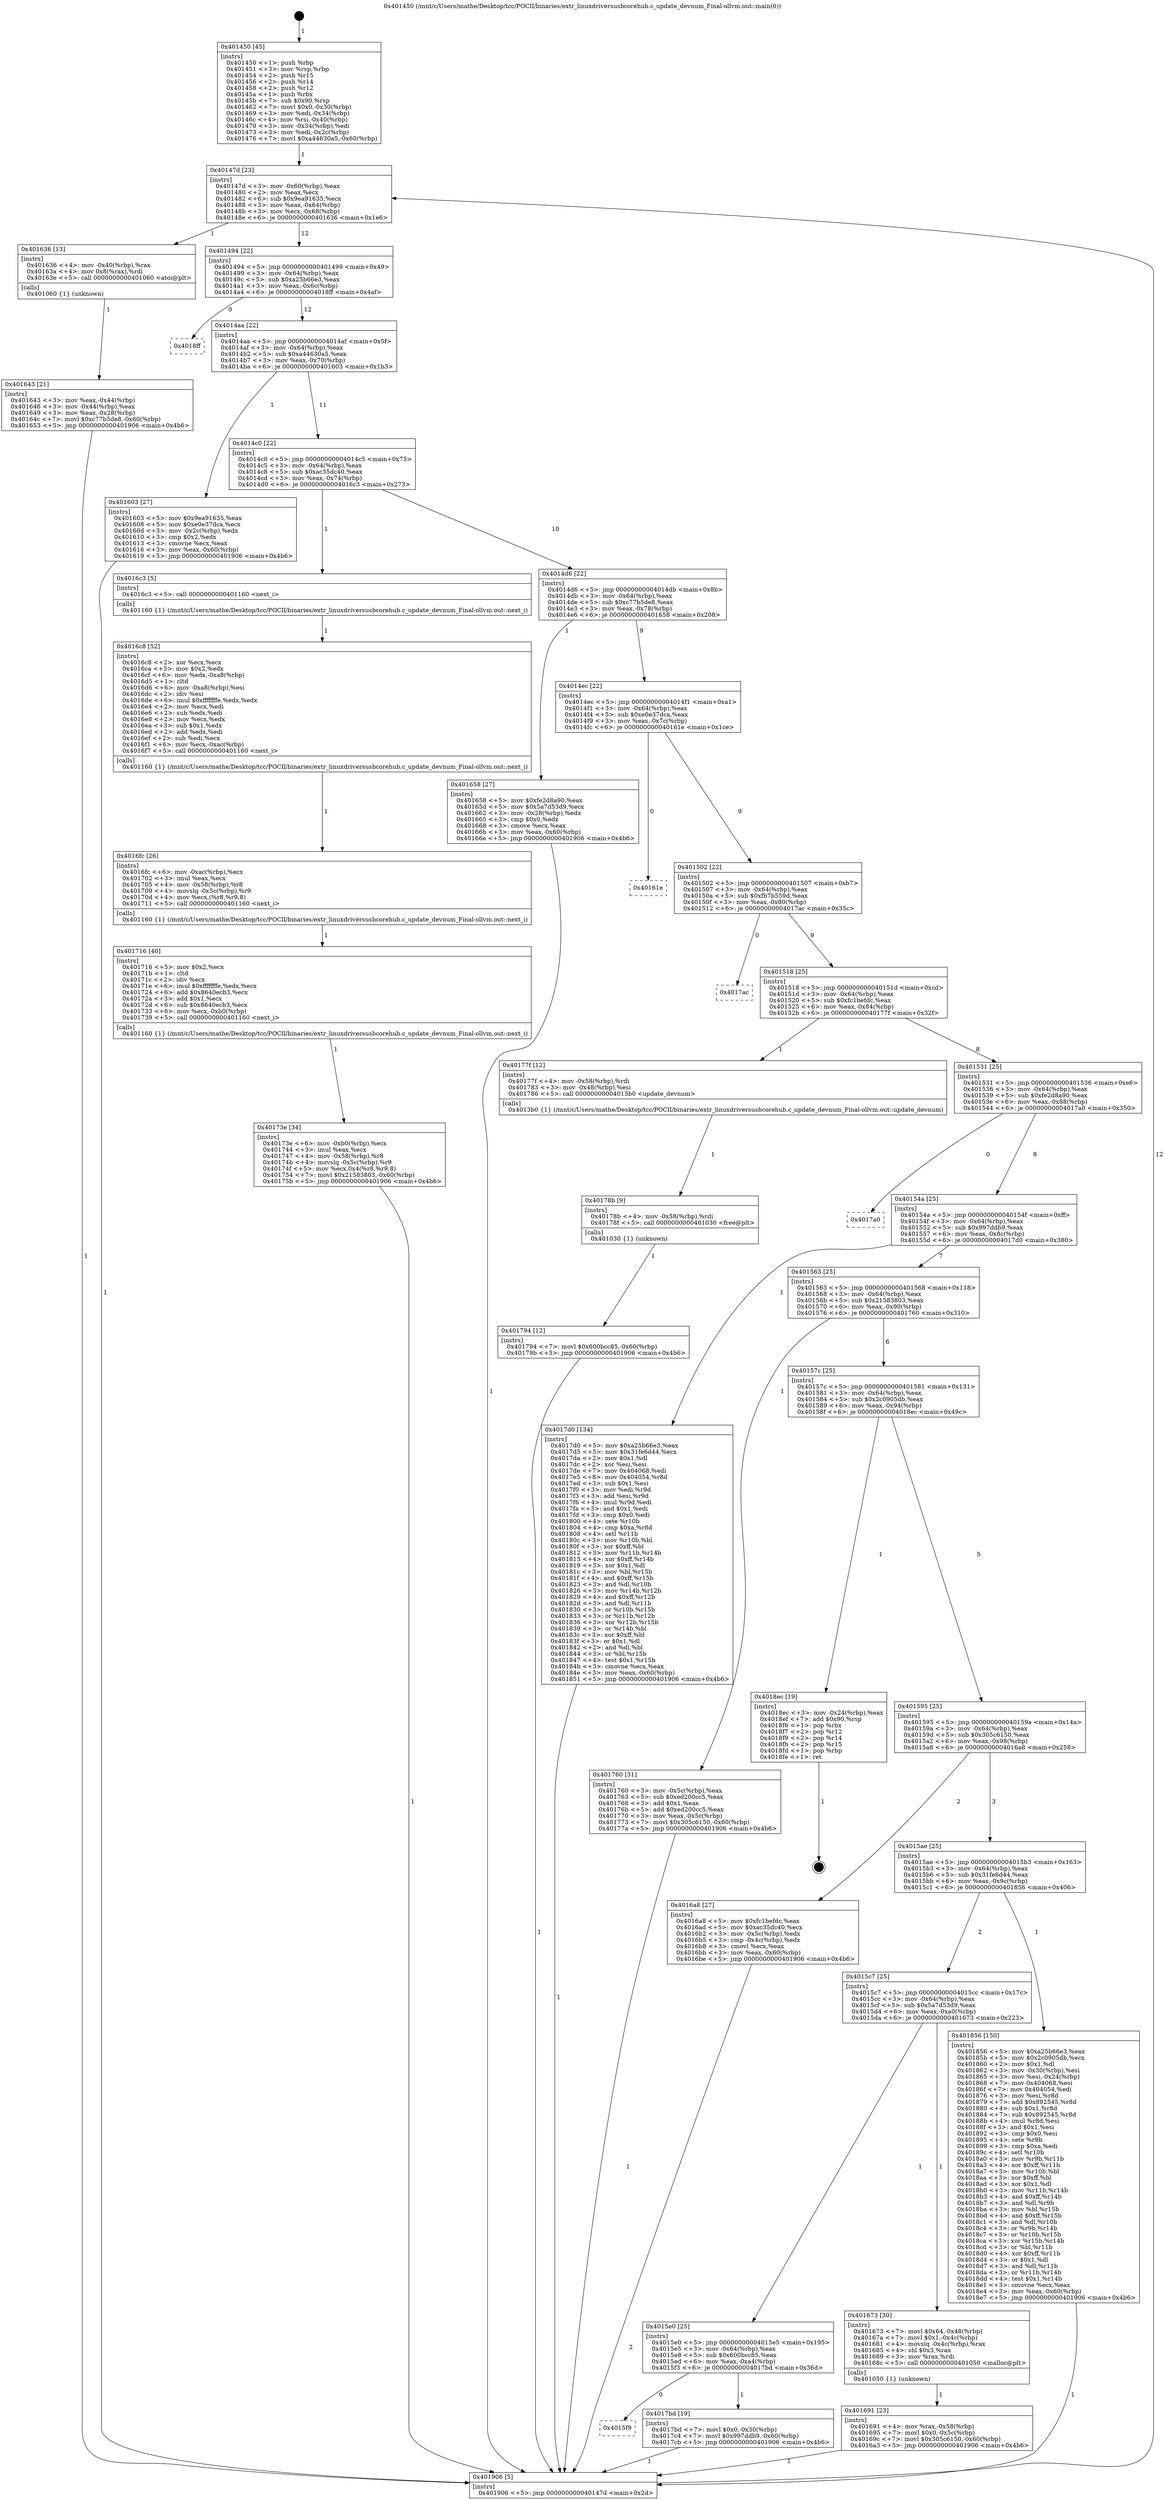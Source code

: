 digraph "0x401450" {
  label = "0x401450 (/mnt/c/Users/mathe/Desktop/tcc/POCII/binaries/extr_linuxdriversusbcorehub.c_update_devnum_Final-ollvm.out::main(0))"
  labelloc = "t"
  node[shape=record]

  Entry [label="",width=0.3,height=0.3,shape=circle,fillcolor=black,style=filled]
  "0x40147d" [label="{
     0x40147d [23]\l
     | [instrs]\l
     &nbsp;&nbsp;0x40147d \<+3\>: mov -0x60(%rbp),%eax\l
     &nbsp;&nbsp;0x401480 \<+2\>: mov %eax,%ecx\l
     &nbsp;&nbsp;0x401482 \<+6\>: sub $0x9ea91635,%ecx\l
     &nbsp;&nbsp;0x401488 \<+3\>: mov %eax,-0x64(%rbp)\l
     &nbsp;&nbsp;0x40148b \<+3\>: mov %ecx,-0x68(%rbp)\l
     &nbsp;&nbsp;0x40148e \<+6\>: je 0000000000401636 \<main+0x1e6\>\l
  }"]
  "0x401636" [label="{
     0x401636 [13]\l
     | [instrs]\l
     &nbsp;&nbsp;0x401636 \<+4\>: mov -0x40(%rbp),%rax\l
     &nbsp;&nbsp;0x40163a \<+4\>: mov 0x8(%rax),%rdi\l
     &nbsp;&nbsp;0x40163e \<+5\>: call 0000000000401060 \<atoi@plt\>\l
     | [calls]\l
     &nbsp;&nbsp;0x401060 \{1\} (unknown)\l
  }"]
  "0x401494" [label="{
     0x401494 [22]\l
     | [instrs]\l
     &nbsp;&nbsp;0x401494 \<+5\>: jmp 0000000000401499 \<main+0x49\>\l
     &nbsp;&nbsp;0x401499 \<+3\>: mov -0x64(%rbp),%eax\l
     &nbsp;&nbsp;0x40149c \<+5\>: sub $0xa25b66e3,%eax\l
     &nbsp;&nbsp;0x4014a1 \<+3\>: mov %eax,-0x6c(%rbp)\l
     &nbsp;&nbsp;0x4014a4 \<+6\>: je 00000000004018ff \<main+0x4af\>\l
  }"]
  Exit [label="",width=0.3,height=0.3,shape=circle,fillcolor=black,style=filled,peripheries=2]
  "0x4018ff" [label="{
     0x4018ff\l
  }", style=dashed]
  "0x4014aa" [label="{
     0x4014aa [22]\l
     | [instrs]\l
     &nbsp;&nbsp;0x4014aa \<+5\>: jmp 00000000004014af \<main+0x5f\>\l
     &nbsp;&nbsp;0x4014af \<+3\>: mov -0x64(%rbp),%eax\l
     &nbsp;&nbsp;0x4014b2 \<+5\>: sub $0xa44630a5,%eax\l
     &nbsp;&nbsp;0x4014b7 \<+3\>: mov %eax,-0x70(%rbp)\l
     &nbsp;&nbsp;0x4014ba \<+6\>: je 0000000000401603 \<main+0x1b3\>\l
  }"]
  "0x4015f9" [label="{
     0x4015f9\l
  }", style=dashed]
  "0x401603" [label="{
     0x401603 [27]\l
     | [instrs]\l
     &nbsp;&nbsp;0x401603 \<+5\>: mov $0x9ea91635,%eax\l
     &nbsp;&nbsp;0x401608 \<+5\>: mov $0xe0e37dca,%ecx\l
     &nbsp;&nbsp;0x40160d \<+3\>: mov -0x2c(%rbp),%edx\l
     &nbsp;&nbsp;0x401610 \<+3\>: cmp $0x2,%edx\l
     &nbsp;&nbsp;0x401613 \<+3\>: cmovne %ecx,%eax\l
     &nbsp;&nbsp;0x401616 \<+3\>: mov %eax,-0x60(%rbp)\l
     &nbsp;&nbsp;0x401619 \<+5\>: jmp 0000000000401906 \<main+0x4b6\>\l
  }"]
  "0x4014c0" [label="{
     0x4014c0 [22]\l
     | [instrs]\l
     &nbsp;&nbsp;0x4014c0 \<+5\>: jmp 00000000004014c5 \<main+0x75\>\l
     &nbsp;&nbsp;0x4014c5 \<+3\>: mov -0x64(%rbp),%eax\l
     &nbsp;&nbsp;0x4014c8 \<+5\>: sub $0xac35dc40,%eax\l
     &nbsp;&nbsp;0x4014cd \<+3\>: mov %eax,-0x74(%rbp)\l
     &nbsp;&nbsp;0x4014d0 \<+6\>: je 00000000004016c3 \<main+0x273\>\l
  }"]
  "0x401906" [label="{
     0x401906 [5]\l
     | [instrs]\l
     &nbsp;&nbsp;0x401906 \<+5\>: jmp 000000000040147d \<main+0x2d\>\l
  }"]
  "0x401450" [label="{
     0x401450 [45]\l
     | [instrs]\l
     &nbsp;&nbsp;0x401450 \<+1\>: push %rbp\l
     &nbsp;&nbsp;0x401451 \<+3\>: mov %rsp,%rbp\l
     &nbsp;&nbsp;0x401454 \<+2\>: push %r15\l
     &nbsp;&nbsp;0x401456 \<+2\>: push %r14\l
     &nbsp;&nbsp;0x401458 \<+2\>: push %r12\l
     &nbsp;&nbsp;0x40145a \<+1\>: push %rbx\l
     &nbsp;&nbsp;0x40145b \<+7\>: sub $0x90,%rsp\l
     &nbsp;&nbsp;0x401462 \<+7\>: movl $0x0,-0x30(%rbp)\l
     &nbsp;&nbsp;0x401469 \<+3\>: mov %edi,-0x34(%rbp)\l
     &nbsp;&nbsp;0x40146c \<+4\>: mov %rsi,-0x40(%rbp)\l
     &nbsp;&nbsp;0x401470 \<+3\>: mov -0x34(%rbp),%edi\l
     &nbsp;&nbsp;0x401473 \<+3\>: mov %edi,-0x2c(%rbp)\l
     &nbsp;&nbsp;0x401476 \<+7\>: movl $0xa44630a5,-0x60(%rbp)\l
  }"]
  "0x401643" [label="{
     0x401643 [21]\l
     | [instrs]\l
     &nbsp;&nbsp;0x401643 \<+3\>: mov %eax,-0x44(%rbp)\l
     &nbsp;&nbsp;0x401646 \<+3\>: mov -0x44(%rbp),%eax\l
     &nbsp;&nbsp;0x401649 \<+3\>: mov %eax,-0x28(%rbp)\l
     &nbsp;&nbsp;0x40164c \<+7\>: movl $0xc77b5de8,-0x60(%rbp)\l
     &nbsp;&nbsp;0x401653 \<+5\>: jmp 0000000000401906 \<main+0x4b6\>\l
  }"]
  "0x4017bd" [label="{
     0x4017bd [19]\l
     | [instrs]\l
     &nbsp;&nbsp;0x4017bd \<+7\>: movl $0x0,-0x30(%rbp)\l
     &nbsp;&nbsp;0x4017c4 \<+7\>: movl $0x997ddb9,-0x60(%rbp)\l
     &nbsp;&nbsp;0x4017cb \<+5\>: jmp 0000000000401906 \<main+0x4b6\>\l
  }"]
  "0x4016c3" [label="{
     0x4016c3 [5]\l
     | [instrs]\l
     &nbsp;&nbsp;0x4016c3 \<+5\>: call 0000000000401160 \<next_i\>\l
     | [calls]\l
     &nbsp;&nbsp;0x401160 \{1\} (/mnt/c/Users/mathe/Desktop/tcc/POCII/binaries/extr_linuxdriversusbcorehub.c_update_devnum_Final-ollvm.out::next_i)\l
  }"]
  "0x4014d6" [label="{
     0x4014d6 [22]\l
     | [instrs]\l
     &nbsp;&nbsp;0x4014d6 \<+5\>: jmp 00000000004014db \<main+0x8b\>\l
     &nbsp;&nbsp;0x4014db \<+3\>: mov -0x64(%rbp),%eax\l
     &nbsp;&nbsp;0x4014de \<+5\>: sub $0xc77b5de8,%eax\l
     &nbsp;&nbsp;0x4014e3 \<+3\>: mov %eax,-0x78(%rbp)\l
     &nbsp;&nbsp;0x4014e6 \<+6\>: je 0000000000401658 \<main+0x208\>\l
  }"]
  "0x401794" [label="{
     0x401794 [12]\l
     | [instrs]\l
     &nbsp;&nbsp;0x401794 \<+7\>: movl $0x600bcc85,-0x60(%rbp)\l
     &nbsp;&nbsp;0x40179b \<+5\>: jmp 0000000000401906 \<main+0x4b6\>\l
  }"]
  "0x401658" [label="{
     0x401658 [27]\l
     | [instrs]\l
     &nbsp;&nbsp;0x401658 \<+5\>: mov $0xfe2d8a90,%eax\l
     &nbsp;&nbsp;0x40165d \<+5\>: mov $0x5a7d53d9,%ecx\l
     &nbsp;&nbsp;0x401662 \<+3\>: mov -0x28(%rbp),%edx\l
     &nbsp;&nbsp;0x401665 \<+3\>: cmp $0x0,%edx\l
     &nbsp;&nbsp;0x401668 \<+3\>: cmove %ecx,%eax\l
     &nbsp;&nbsp;0x40166b \<+3\>: mov %eax,-0x60(%rbp)\l
     &nbsp;&nbsp;0x40166e \<+5\>: jmp 0000000000401906 \<main+0x4b6\>\l
  }"]
  "0x4014ec" [label="{
     0x4014ec [22]\l
     | [instrs]\l
     &nbsp;&nbsp;0x4014ec \<+5\>: jmp 00000000004014f1 \<main+0xa1\>\l
     &nbsp;&nbsp;0x4014f1 \<+3\>: mov -0x64(%rbp),%eax\l
     &nbsp;&nbsp;0x4014f4 \<+5\>: sub $0xe0e37dca,%eax\l
     &nbsp;&nbsp;0x4014f9 \<+3\>: mov %eax,-0x7c(%rbp)\l
     &nbsp;&nbsp;0x4014fc \<+6\>: je 000000000040161e \<main+0x1ce\>\l
  }"]
  "0x40178b" [label="{
     0x40178b [9]\l
     | [instrs]\l
     &nbsp;&nbsp;0x40178b \<+4\>: mov -0x58(%rbp),%rdi\l
     &nbsp;&nbsp;0x40178f \<+5\>: call 0000000000401030 \<free@plt\>\l
     | [calls]\l
     &nbsp;&nbsp;0x401030 \{1\} (unknown)\l
  }"]
  "0x40161e" [label="{
     0x40161e\l
  }", style=dashed]
  "0x401502" [label="{
     0x401502 [22]\l
     | [instrs]\l
     &nbsp;&nbsp;0x401502 \<+5\>: jmp 0000000000401507 \<main+0xb7\>\l
     &nbsp;&nbsp;0x401507 \<+3\>: mov -0x64(%rbp),%eax\l
     &nbsp;&nbsp;0x40150a \<+5\>: sub $0xfb7b559d,%eax\l
     &nbsp;&nbsp;0x40150f \<+3\>: mov %eax,-0x80(%rbp)\l
     &nbsp;&nbsp;0x401512 \<+6\>: je 00000000004017ac \<main+0x35c\>\l
  }"]
  "0x40173e" [label="{
     0x40173e [34]\l
     | [instrs]\l
     &nbsp;&nbsp;0x40173e \<+6\>: mov -0xb0(%rbp),%ecx\l
     &nbsp;&nbsp;0x401744 \<+3\>: imul %eax,%ecx\l
     &nbsp;&nbsp;0x401747 \<+4\>: mov -0x58(%rbp),%r8\l
     &nbsp;&nbsp;0x40174b \<+4\>: movslq -0x5c(%rbp),%r9\l
     &nbsp;&nbsp;0x40174f \<+5\>: mov %ecx,0x4(%r8,%r9,8)\l
     &nbsp;&nbsp;0x401754 \<+7\>: movl $0x21583803,-0x60(%rbp)\l
     &nbsp;&nbsp;0x40175b \<+5\>: jmp 0000000000401906 \<main+0x4b6\>\l
  }"]
  "0x4017ac" [label="{
     0x4017ac\l
  }", style=dashed]
  "0x401518" [label="{
     0x401518 [25]\l
     | [instrs]\l
     &nbsp;&nbsp;0x401518 \<+5\>: jmp 000000000040151d \<main+0xcd\>\l
     &nbsp;&nbsp;0x40151d \<+3\>: mov -0x64(%rbp),%eax\l
     &nbsp;&nbsp;0x401520 \<+5\>: sub $0xfc1befdc,%eax\l
     &nbsp;&nbsp;0x401525 \<+6\>: mov %eax,-0x84(%rbp)\l
     &nbsp;&nbsp;0x40152b \<+6\>: je 000000000040177f \<main+0x32f\>\l
  }"]
  "0x401716" [label="{
     0x401716 [40]\l
     | [instrs]\l
     &nbsp;&nbsp;0x401716 \<+5\>: mov $0x2,%ecx\l
     &nbsp;&nbsp;0x40171b \<+1\>: cltd\l
     &nbsp;&nbsp;0x40171c \<+2\>: idiv %ecx\l
     &nbsp;&nbsp;0x40171e \<+6\>: imul $0xfffffffe,%edx,%ecx\l
     &nbsp;&nbsp;0x401724 \<+6\>: add $0x8640ecb3,%ecx\l
     &nbsp;&nbsp;0x40172a \<+3\>: add $0x1,%ecx\l
     &nbsp;&nbsp;0x40172d \<+6\>: sub $0x8640ecb3,%ecx\l
     &nbsp;&nbsp;0x401733 \<+6\>: mov %ecx,-0xb0(%rbp)\l
     &nbsp;&nbsp;0x401739 \<+5\>: call 0000000000401160 \<next_i\>\l
     | [calls]\l
     &nbsp;&nbsp;0x401160 \{1\} (/mnt/c/Users/mathe/Desktop/tcc/POCII/binaries/extr_linuxdriversusbcorehub.c_update_devnum_Final-ollvm.out::next_i)\l
  }"]
  "0x40177f" [label="{
     0x40177f [12]\l
     | [instrs]\l
     &nbsp;&nbsp;0x40177f \<+4\>: mov -0x58(%rbp),%rdi\l
     &nbsp;&nbsp;0x401783 \<+3\>: mov -0x48(%rbp),%esi\l
     &nbsp;&nbsp;0x401786 \<+5\>: call 00000000004013b0 \<update_devnum\>\l
     | [calls]\l
     &nbsp;&nbsp;0x4013b0 \{1\} (/mnt/c/Users/mathe/Desktop/tcc/POCII/binaries/extr_linuxdriversusbcorehub.c_update_devnum_Final-ollvm.out::update_devnum)\l
  }"]
  "0x401531" [label="{
     0x401531 [25]\l
     | [instrs]\l
     &nbsp;&nbsp;0x401531 \<+5\>: jmp 0000000000401536 \<main+0xe6\>\l
     &nbsp;&nbsp;0x401536 \<+3\>: mov -0x64(%rbp),%eax\l
     &nbsp;&nbsp;0x401539 \<+5\>: sub $0xfe2d8a90,%eax\l
     &nbsp;&nbsp;0x40153e \<+6\>: mov %eax,-0x88(%rbp)\l
     &nbsp;&nbsp;0x401544 \<+6\>: je 00000000004017a0 \<main+0x350\>\l
  }"]
  "0x4016fc" [label="{
     0x4016fc [26]\l
     | [instrs]\l
     &nbsp;&nbsp;0x4016fc \<+6\>: mov -0xac(%rbp),%ecx\l
     &nbsp;&nbsp;0x401702 \<+3\>: imul %eax,%ecx\l
     &nbsp;&nbsp;0x401705 \<+4\>: mov -0x58(%rbp),%r8\l
     &nbsp;&nbsp;0x401709 \<+4\>: movslq -0x5c(%rbp),%r9\l
     &nbsp;&nbsp;0x40170d \<+4\>: mov %ecx,(%r8,%r9,8)\l
     &nbsp;&nbsp;0x401711 \<+5\>: call 0000000000401160 \<next_i\>\l
     | [calls]\l
     &nbsp;&nbsp;0x401160 \{1\} (/mnt/c/Users/mathe/Desktop/tcc/POCII/binaries/extr_linuxdriversusbcorehub.c_update_devnum_Final-ollvm.out::next_i)\l
  }"]
  "0x4017a0" [label="{
     0x4017a0\l
  }", style=dashed]
  "0x40154a" [label="{
     0x40154a [25]\l
     | [instrs]\l
     &nbsp;&nbsp;0x40154a \<+5\>: jmp 000000000040154f \<main+0xff\>\l
     &nbsp;&nbsp;0x40154f \<+3\>: mov -0x64(%rbp),%eax\l
     &nbsp;&nbsp;0x401552 \<+5\>: sub $0x997ddb9,%eax\l
     &nbsp;&nbsp;0x401557 \<+6\>: mov %eax,-0x8c(%rbp)\l
     &nbsp;&nbsp;0x40155d \<+6\>: je 00000000004017d0 \<main+0x380\>\l
  }"]
  "0x4016c8" [label="{
     0x4016c8 [52]\l
     | [instrs]\l
     &nbsp;&nbsp;0x4016c8 \<+2\>: xor %ecx,%ecx\l
     &nbsp;&nbsp;0x4016ca \<+5\>: mov $0x2,%edx\l
     &nbsp;&nbsp;0x4016cf \<+6\>: mov %edx,-0xa8(%rbp)\l
     &nbsp;&nbsp;0x4016d5 \<+1\>: cltd\l
     &nbsp;&nbsp;0x4016d6 \<+6\>: mov -0xa8(%rbp),%esi\l
     &nbsp;&nbsp;0x4016dc \<+2\>: idiv %esi\l
     &nbsp;&nbsp;0x4016de \<+6\>: imul $0xfffffffe,%edx,%edx\l
     &nbsp;&nbsp;0x4016e4 \<+2\>: mov %ecx,%edi\l
     &nbsp;&nbsp;0x4016e6 \<+2\>: sub %edx,%edi\l
     &nbsp;&nbsp;0x4016e8 \<+2\>: mov %ecx,%edx\l
     &nbsp;&nbsp;0x4016ea \<+3\>: sub $0x1,%edx\l
     &nbsp;&nbsp;0x4016ed \<+2\>: add %edx,%edi\l
     &nbsp;&nbsp;0x4016ef \<+2\>: sub %edi,%ecx\l
     &nbsp;&nbsp;0x4016f1 \<+6\>: mov %ecx,-0xac(%rbp)\l
     &nbsp;&nbsp;0x4016f7 \<+5\>: call 0000000000401160 \<next_i\>\l
     | [calls]\l
     &nbsp;&nbsp;0x401160 \{1\} (/mnt/c/Users/mathe/Desktop/tcc/POCII/binaries/extr_linuxdriversusbcorehub.c_update_devnum_Final-ollvm.out::next_i)\l
  }"]
  "0x4017d0" [label="{
     0x4017d0 [134]\l
     | [instrs]\l
     &nbsp;&nbsp;0x4017d0 \<+5\>: mov $0xa25b66e3,%eax\l
     &nbsp;&nbsp;0x4017d5 \<+5\>: mov $0x31fe6d44,%ecx\l
     &nbsp;&nbsp;0x4017da \<+2\>: mov $0x1,%dl\l
     &nbsp;&nbsp;0x4017dc \<+2\>: xor %esi,%esi\l
     &nbsp;&nbsp;0x4017de \<+7\>: mov 0x404068,%edi\l
     &nbsp;&nbsp;0x4017e5 \<+8\>: mov 0x404054,%r8d\l
     &nbsp;&nbsp;0x4017ed \<+3\>: sub $0x1,%esi\l
     &nbsp;&nbsp;0x4017f0 \<+3\>: mov %edi,%r9d\l
     &nbsp;&nbsp;0x4017f3 \<+3\>: add %esi,%r9d\l
     &nbsp;&nbsp;0x4017f6 \<+4\>: imul %r9d,%edi\l
     &nbsp;&nbsp;0x4017fa \<+3\>: and $0x1,%edi\l
     &nbsp;&nbsp;0x4017fd \<+3\>: cmp $0x0,%edi\l
     &nbsp;&nbsp;0x401800 \<+4\>: sete %r10b\l
     &nbsp;&nbsp;0x401804 \<+4\>: cmp $0xa,%r8d\l
     &nbsp;&nbsp;0x401808 \<+4\>: setl %r11b\l
     &nbsp;&nbsp;0x40180c \<+3\>: mov %r10b,%bl\l
     &nbsp;&nbsp;0x40180f \<+3\>: xor $0xff,%bl\l
     &nbsp;&nbsp;0x401812 \<+3\>: mov %r11b,%r14b\l
     &nbsp;&nbsp;0x401815 \<+4\>: xor $0xff,%r14b\l
     &nbsp;&nbsp;0x401819 \<+3\>: xor $0x1,%dl\l
     &nbsp;&nbsp;0x40181c \<+3\>: mov %bl,%r15b\l
     &nbsp;&nbsp;0x40181f \<+4\>: and $0xff,%r15b\l
     &nbsp;&nbsp;0x401823 \<+3\>: and %dl,%r10b\l
     &nbsp;&nbsp;0x401826 \<+3\>: mov %r14b,%r12b\l
     &nbsp;&nbsp;0x401829 \<+4\>: and $0xff,%r12b\l
     &nbsp;&nbsp;0x40182d \<+3\>: and %dl,%r11b\l
     &nbsp;&nbsp;0x401830 \<+3\>: or %r10b,%r15b\l
     &nbsp;&nbsp;0x401833 \<+3\>: or %r11b,%r12b\l
     &nbsp;&nbsp;0x401836 \<+3\>: xor %r12b,%r15b\l
     &nbsp;&nbsp;0x401839 \<+3\>: or %r14b,%bl\l
     &nbsp;&nbsp;0x40183c \<+3\>: xor $0xff,%bl\l
     &nbsp;&nbsp;0x40183f \<+3\>: or $0x1,%dl\l
     &nbsp;&nbsp;0x401842 \<+2\>: and %dl,%bl\l
     &nbsp;&nbsp;0x401844 \<+3\>: or %bl,%r15b\l
     &nbsp;&nbsp;0x401847 \<+4\>: test $0x1,%r15b\l
     &nbsp;&nbsp;0x40184b \<+3\>: cmovne %ecx,%eax\l
     &nbsp;&nbsp;0x40184e \<+3\>: mov %eax,-0x60(%rbp)\l
     &nbsp;&nbsp;0x401851 \<+5\>: jmp 0000000000401906 \<main+0x4b6\>\l
  }"]
  "0x401563" [label="{
     0x401563 [25]\l
     | [instrs]\l
     &nbsp;&nbsp;0x401563 \<+5\>: jmp 0000000000401568 \<main+0x118\>\l
     &nbsp;&nbsp;0x401568 \<+3\>: mov -0x64(%rbp),%eax\l
     &nbsp;&nbsp;0x40156b \<+5\>: sub $0x21583803,%eax\l
     &nbsp;&nbsp;0x401570 \<+6\>: mov %eax,-0x90(%rbp)\l
     &nbsp;&nbsp;0x401576 \<+6\>: je 0000000000401760 \<main+0x310\>\l
  }"]
  "0x401691" [label="{
     0x401691 [23]\l
     | [instrs]\l
     &nbsp;&nbsp;0x401691 \<+4\>: mov %rax,-0x58(%rbp)\l
     &nbsp;&nbsp;0x401695 \<+7\>: movl $0x0,-0x5c(%rbp)\l
     &nbsp;&nbsp;0x40169c \<+7\>: movl $0x305c6150,-0x60(%rbp)\l
     &nbsp;&nbsp;0x4016a3 \<+5\>: jmp 0000000000401906 \<main+0x4b6\>\l
  }"]
  "0x401760" [label="{
     0x401760 [31]\l
     | [instrs]\l
     &nbsp;&nbsp;0x401760 \<+3\>: mov -0x5c(%rbp),%eax\l
     &nbsp;&nbsp;0x401763 \<+5\>: sub $0xed200cc5,%eax\l
     &nbsp;&nbsp;0x401768 \<+3\>: add $0x1,%eax\l
     &nbsp;&nbsp;0x40176b \<+5\>: add $0xed200cc5,%eax\l
     &nbsp;&nbsp;0x401770 \<+3\>: mov %eax,-0x5c(%rbp)\l
     &nbsp;&nbsp;0x401773 \<+7\>: movl $0x305c6150,-0x60(%rbp)\l
     &nbsp;&nbsp;0x40177a \<+5\>: jmp 0000000000401906 \<main+0x4b6\>\l
  }"]
  "0x40157c" [label="{
     0x40157c [25]\l
     | [instrs]\l
     &nbsp;&nbsp;0x40157c \<+5\>: jmp 0000000000401581 \<main+0x131\>\l
     &nbsp;&nbsp;0x401581 \<+3\>: mov -0x64(%rbp),%eax\l
     &nbsp;&nbsp;0x401584 \<+5\>: sub $0x2c0905db,%eax\l
     &nbsp;&nbsp;0x401589 \<+6\>: mov %eax,-0x94(%rbp)\l
     &nbsp;&nbsp;0x40158f \<+6\>: je 00000000004018ec \<main+0x49c\>\l
  }"]
  "0x4015e0" [label="{
     0x4015e0 [25]\l
     | [instrs]\l
     &nbsp;&nbsp;0x4015e0 \<+5\>: jmp 00000000004015e5 \<main+0x195\>\l
     &nbsp;&nbsp;0x4015e5 \<+3\>: mov -0x64(%rbp),%eax\l
     &nbsp;&nbsp;0x4015e8 \<+5\>: sub $0x600bcc85,%eax\l
     &nbsp;&nbsp;0x4015ed \<+6\>: mov %eax,-0xa4(%rbp)\l
     &nbsp;&nbsp;0x4015f3 \<+6\>: je 00000000004017bd \<main+0x36d\>\l
  }"]
  "0x4018ec" [label="{
     0x4018ec [19]\l
     | [instrs]\l
     &nbsp;&nbsp;0x4018ec \<+3\>: mov -0x24(%rbp),%eax\l
     &nbsp;&nbsp;0x4018ef \<+7\>: add $0x90,%rsp\l
     &nbsp;&nbsp;0x4018f6 \<+1\>: pop %rbx\l
     &nbsp;&nbsp;0x4018f7 \<+2\>: pop %r12\l
     &nbsp;&nbsp;0x4018f9 \<+2\>: pop %r14\l
     &nbsp;&nbsp;0x4018fb \<+2\>: pop %r15\l
     &nbsp;&nbsp;0x4018fd \<+1\>: pop %rbp\l
     &nbsp;&nbsp;0x4018fe \<+1\>: ret\l
  }"]
  "0x401595" [label="{
     0x401595 [25]\l
     | [instrs]\l
     &nbsp;&nbsp;0x401595 \<+5\>: jmp 000000000040159a \<main+0x14a\>\l
     &nbsp;&nbsp;0x40159a \<+3\>: mov -0x64(%rbp),%eax\l
     &nbsp;&nbsp;0x40159d \<+5\>: sub $0x305c6150,%eax\l
     &nbsp;&nbsp;0x4015a2 \<+6\>: mov %eax,-0x98(%rbp)\l
     &nbsp;&nbsp;0x4015a8 \<+6\>: je 00000000004016a8 \<main+0x258\>\l
  }"]
  "0x401673" [label="{
     0x401673 [30]\l
     | [instrs]\l
     &nbsp;&nbsp;0x401673 \<+7\>: movl $0x64,-0x48(%rbp)\l
     &nbsp;&nbsp;0x40167a \<+7\>: movl $0x1,-0x4c(%rbp)\l
     &nbsp;&nbsp;0x401681 \<+4\>: movslq -0x4c(%rbp),%rax\l
     &nbsp;&nbsp;0x401685 \<+4\>: shl $0x3,%rax\l
     &nbsp;&nbsp;0x401689 \<+3\>: mov %rax,%rdi\l
     &nbsp;&nbsp;0x40168c \<+5\>: call 0000000000401050 \<malloc@plt\>\l
     | [calls]\l
     &nbsp;&nbsp;0x401050 \{1\} (unknown)\l
  }"]
  "0x4016a8" [label="{
     0x4016a8 [27]\l
     | [instrs]\l
     &nbsp;&nbsp;0x4016a8 \<+5\>: mov $0xfc1befdc,%eax\l
     &nbsp;&nbsp;0x4016ad \<+5\>: mov $0xac35dc40,%ecx\l
     &nbsp;&nbsp;0x4016b2 \<+3\>: mov -0x5c(%rbp),%edx\l
     &nbsp;&nbsp;0x4016b5 \<+3\>: cmp -0x4c(%rbp),%edx\l
     &nbsp;&nbsp;0x4016b8 \<+3\>: cmovl %ecx,%eax\l
     &nbsp;&nbsp;0x4016bb \<+3\>: mov %eax,-0x60(%rbp)\l
     &nbsp;&nbsp;0x4016be \<+5\>: jmp 0000000000401906 \<main+0x4b6\>\l
  }"]
  "0x4015ae" [label="{
     0x4015ae [25]\l
     | [instrs]\l
     &nbsp;&nbsp;0x4015ae \<+5\>: jmp 00000000004015b3 \<main+0x163\>\l
     &nbsp;&nbsp;0x4015b3 \<+3\>: mov -0x64(%rbp),%eax\l
     &nbsp;&nbsp;0x4015b6 \<+5\>: sub $0x31fe6d44,%eax\l
     &nbsp;&nbsp;0x4015bb \<+6\>: mov %eax,-0x9c(%rbp)\l
     &nbsp;&nbsp;0x4015c1 \<+6\>: je 0000000000401856 \<main+0x406\>\l
  }"]
  "0x4015c7" [label="{
     0x4015c7 [25]\l
     | [instrs]\l
     &nbsp;&nbsp;0x4015c7 \<+5\>: jmp 00000000004015cc \<main+0x17c\>\l
     &nbsp;&nbsp;0x4015cc \<+3\>: mov -0x64(%rbp),%eax\l
     &nbsp;&nbsp;0x4015cf \<+5\>: sub $0x5a7d53d9,%eax\l
     &nbsp;&nbsp;0x4015d4 \<+6\>: mov %eax,-0xa0(%rbp)\l
     &nbsp;&nbsp;0x4015da \<+6\>: je 0000000000401673 \<main+0x223\>\l
  }"]
  "0x401856" [label="{
     0x401856 [150]\l
     | [instrs]\l
     &nbsp;&nbsp;0x401856 \<+5\>: mov $0xa25b66e3,%eax\l
     &nbsp;&nbsp;0x40185b \<+5\>: mov $0x2c0905db,%ecx\l
     &nbsp;&nbsp;0x401860 \<+2\>: mov $0x1,%dl\l
     &nbsp;&nbsp;0x401862 \<+3\>: mov -0x30(%rbp),%esi\l
     &nbsp;&nbsp;0x401865 \<+3\>: mov %esi,-0x24(%rbp)\l
     &nbsp;&nbsp;0x401868 \<+7\>: mov 0x404068,%esi\l
     &nbsp;&nbsp;0x40186f \<+7\>: mov 0x404054,%edi\l
     &nbsp;&nbsp;0x401876 \<+3\>: mov %esi,%r8d\l
     &nbsp;&nbsp;0x401879 \<+7\>: add $0x892545,%r8d\l
     &nbsp;&nbsp;0x401880 \<+4\>: sub $0x1,%r8d\l
     &nbsp;&nbsp;0x401884 \<+7\>: sub $0x892545,%r8d\l
     &nbsp;&nbsp;0x40188b \<+4\>: imul %r8d,%esi\l
     &nbsp;&nbsp;0x40188f \<+3\>: and $0x1,%esi\l
     &nbsp;&nbsp;0x401892 \<+3\>: cmp $0x0,%esi\l
     &nbsp;&nbsp;0x401895 \<+4\>: sete %r9b\l
     &nbsp;&nbsp;0x401899 \<+3\>: cmp $0xa,%edi\l
     &nbsp;&nbsp;0x40189c \<+4\>: setl %r10b\l
     &nbsp;&nbsp;0x4018a0 \<+3\>: mov %r9b,%r11b\l
     &nbsp;&nbsp;0x4018a3 \<+4\>: xor $0xff,%r11b\l
     &nbsp;&nbsp;0x4018a7 \<+3\>: mov %r10b,%bl\l
     &nbsp;&nbsp;0x4018aa \<+3\>: xor $0xff,%bl\l
     &nbsp;&nbsp;0x4018ad \<+3\>: xor $0x1,%dl\l
     &nbsp;&nbsp;0x4018b0 \<+3\>: mov %r11b,%r14b\l
     &nbsp;&nbsp;0x4018b3 \<+4\>: and $0xff,%r14b\l
     &nbsp;&nbsp;0x4018b7 \<+3\>: and %dl,%r9b\l
     &nbsp;&nbsp;0x4018ba \<+3\>: mov %bl,%r15b\l
     &nbsp;&nbsp;0x4018bd \<+4\>: and $0xff,%r15b\l
     &nbsp;&nbsp;0x4018c1 \<+3\>: and %dl,%r10b\l
     &nbsp;&nbsp;0x4018c4 \<+3\>: or %r9b,%r14b\l
     &nbsp;&nbsp;0x4018c7 \<+3\>: or %r10b,%r15b\l
     &nbsp;&nbsp;0x4018ca \<+3\>: xor %r15b,%r14b\l
     &nbsp;&nbsp;0x4018cd \<+3\>: or %bl,%r11b\l
     &nbsp;&nbsp;0x4018d0 \<+4\>: xor $0xff,%r11b\l
     &nbsp;&nbsp;0x4018d4 \<+3\>: or $0x1,%dl\l
     &nbsp;&nbsp;0x4018d7 \<+3\>: and %dl,%r11b\l
     &nbsp;&nbsp;0x4018da \<+3\>: or %r11b,%r14b\l
     &nbsp;&nbsp;0x4018dd \<+4\>: test $0x1,%r14b\l
     &nbsp;&nbsp;0x4018e1 \<+3\>: cmovne %ecx,%eax\l
     &nbsp;&nbsp;0x4018e4 \<+3\>: mov %eax,-0x60(%rbp)\l
     &nbsp;&nbsp;0x4018e7 \<+5\>: jmp 0000000000401906 \<main+0x4b6\>\l
  }"]
  Entry -> "0x401450" [label=" 1"]
  "0x40147d" -> "0x401636" [label=" 1"]
  "0x40147d" -> "0x401494" [label=" 12"]
  "0x4018ec" -> Exit [label=" 1"]
  "0x401494" -> "0x4018ff" [label=" 0"]
  "0x401494" -> "0x4014aa" [label=" 12"]
  "0x401856" -> "0x401906" [label=" 1"]
  "0x4014aa" -> "0x401603" [label=" 1"]
  "0x4014aa" -> "0x4014c0" [label=" 11"]
  "0x401603" -> "0x401906" [label=" 1"]
  "0x401450" -> "0x40147d" [label=" 1"]
  "0x401906" -> "0x40147d" [label=" 12"]
  "0x401636" -> "0x401643" [label=" 1"]
  "0x401643" -> "0x401906" [label=" 1"]
  "0x4017d0" -> "0x401906" [label=" 1"]
  "0x4014c0" -> "0x4016c3" [label=" 1"]
  "0x4014c0" -> "0x4014d6" [label=" 10"]
  "0x4017bd" -> "0x401906" [label=" 1"]
  "0x4014d6" -> "0x401658" [label=" 1"]
  "0x4014d6" -> "0x4014ec" [label=" 9"]
  "0x401658" -> "0x401906" [label=" 1"]
  "0x4015e0" -> "0x4017bd" [label=" 1"]
  "0x4014ec" -> "0x40161e" [label=" 0"]
  "0x4014ec" -> "0x401502" [label=" 9"]
  "0x4015e0" -> "0x4015f9" [label=" 0"]
  "0x401502" -> "0x4017ac" [label=" 0"]
  "0x401502" -> "0x401518" [label=" 9"]
  "0x401794" -> "0x401906" [label=" 1"]
  "0x401518" -> "0x40177f" [label=" 1"]
  "0x401518" -> "0x401531" [label=" 8"]
  "0x40178b" -> "0x401794" [label=" 1"]
  "0x401531" -> "0x4017a0" [label=" 0"]
  "0x401531" -> "0x40154a" [label=" 8"]
  "0x40177f" -> "0x40178b" [label=" 1"]
  "0x40154a" -> "0x4017d0" [label=" 1"]
  "0x40154a" -> "0x401563" [label=" 7"]
  "0x401760" -> "0x401906" [label=" 1"]
  "0x401563" -> "0x401760" [label=" 1"]
  "0x401563" -> "0x40157c" [label=" 6"]
  "0x40173e" -> "0x401906" [label=" 1"]
  "0x40157c" -> "0x4018ec" [label=" 1"]
  "0x40157c" -> "0x401595" [label=" 5"]
  "0x401716" -> "0x40173e" [label=" 1"]
  "0x401595" -> "0x4016a8" [label=" 2"]
  "0x401595" -> "0x4015ae" [label=" 3"]
  "0x4016fc" -> "0x401716" [label=" 1"]
  "0x4015ae" -> "0x401856" [label=" 1"]
  "0x4015ae" -> "0x4015c7" [label=" 2"]
  "0x4016c8" -> "0x4016fc" [label=" 1"]
  "0x4015c7" -> "0x401673" [label=" 1"]
  "0x4015c7" -> "0x4015e0" [label=" 1"]
  "0x401673" -> "0x401691" [label=" 1"]
  "0x401691" -> "0x401906" [label=" 1"]
  "0x4016a8" -> "0x401906" [label=" 2"]
  "0x4016c3" -> "0x4016c8" [label=" 1"]
}
